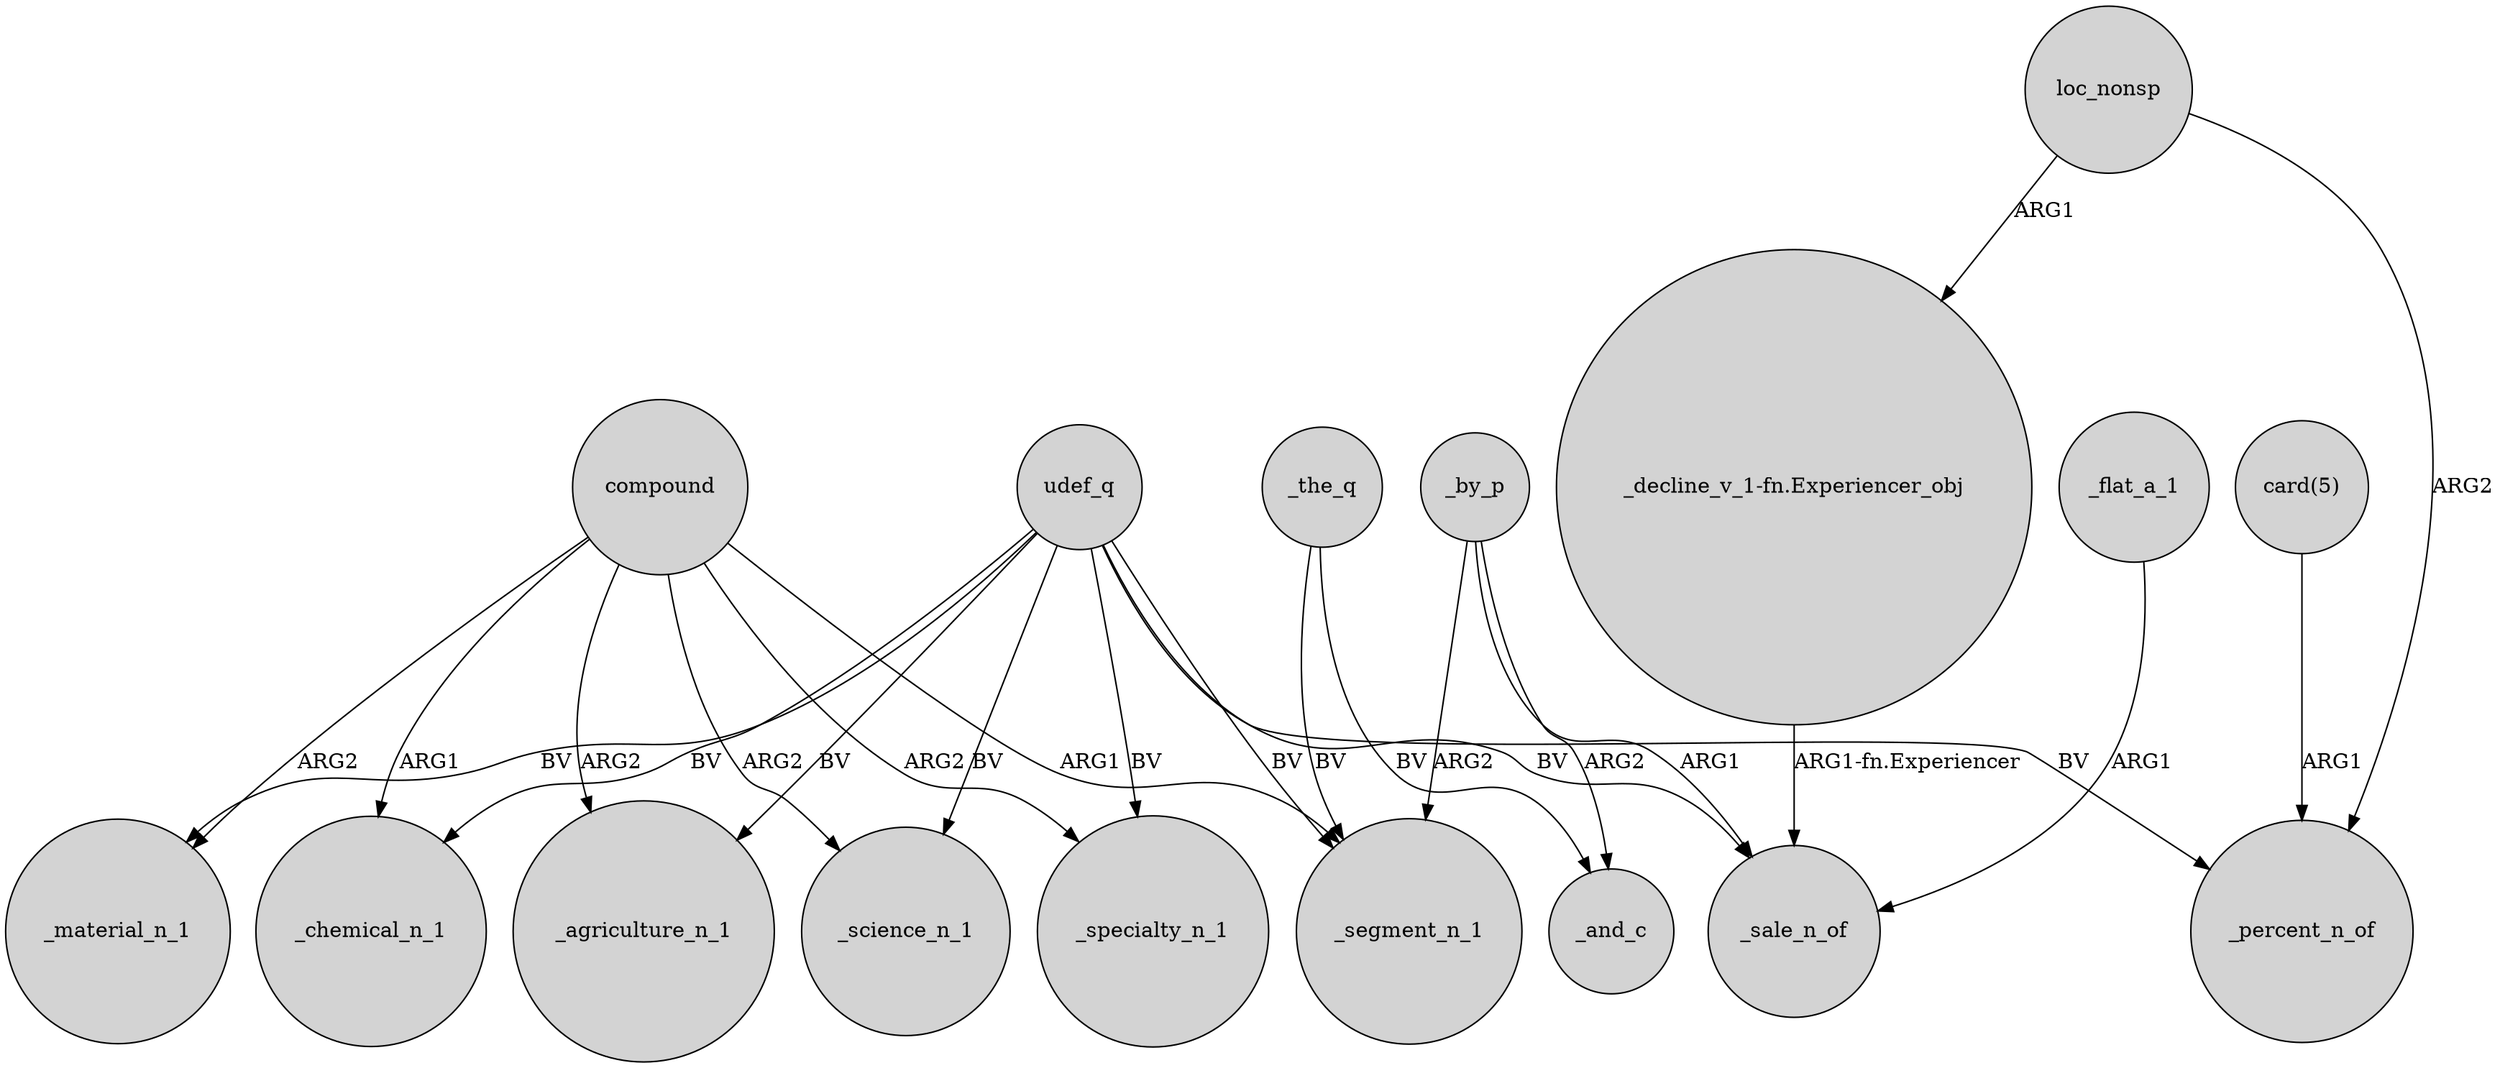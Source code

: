 digraph {
	node [shape=circle style=filled]
	udef_q -> _science_n_1 [label=BV]
	loc_nonsp -> "_decline_v_1-fn.Experiencer_obj" [label=ARG1]
	udef_q -> _material_n_1 [label=BV]
	_the_q -> _and_c [label=BV]
	compound -> _specialty_n_1 [label=ARG2]
	compound -> _segment_n_1 [label=ARG1]
	udef_q -> _specialty_n_1 [label=BV]
	udef_q -> _segment_n_1 [label=BV]
	udef_q -> _sale_n_of [label=BV]
	udef_q -> _chemical_n_1 [label=BV]
	compound -> _chemical_n_1 [label=ARG1]
	udef_q -> _percent_n_of [label=BV]
	compound -> _science_n_1 [label=ARG2]
	compound -> _agriculture_n_1 [label=ARG2]
	compound -> _material_n_1 [label=ARG2]
	"card(5)" -> _percent_n_of [label=ARG1]
	_flat_a_1 -> _sale_n_of [label=ARG1]
	"_decline_v_1-fn.Experiencer_obj" -> _sale_n_of [label="ARG1-fn.Experiencer"]
	udef_q -> _agriculture_n_1 [label=BV]
	_the_q -> _segment_n_1 [label=BV]
	_by_p -> _and_c [label=ARG2]
	_by_p -> _sale_n_of [label=ARG1]
	_by_p -> _segment_n_1 [label=ARG2]
	loc_nonsp -> _percent_n_of [label=ARG2]
}
